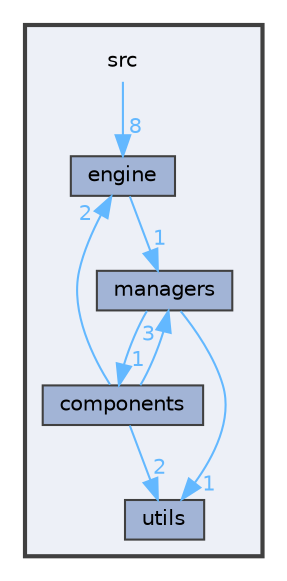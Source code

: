 digraph "src"
{
 // LATEX_PDF_SIZE
  bgcolor="transparent";
  edge [fontname=Helvetica,fontsize=10,labelfontname=Helvetica,labelfontsize=10];
  node [fontname=Helvetica,fontsize=10,shape=box,height=0.2,width=0.4];
  compound=true
  subgraph clusterdir_68267d1309a1af8e8297ef4c3efbcdba {
    graph [ bgcolor="#edf0f7", pencolor="grey25", label="", fontname=Helvetica,fontsize=10 style="filled,bold", URL="dir_68267d1309a1af8e8297ef4c3efbcdba.html",tooltip=""]
    dir_68267d1309a1af8e8297ef4c3efbcdba [shape=plaintext, label="src"];
  dir_3c4c7c1a85608ccd561c026bec818e51 [label="components", fillcolor="#a2b4d6", color="grey25", style="filled", URL="dir_3c4c7c1a85608ccd561c026bec818e51.html",tooltip=""];
  dir_2052808828190f934b76e979ee65af8a [label="engine", fillcolor="#a2b4d6", color="grey25", style="filled", URL="dir_2052808828190f934b76e979ee65af8a.html",tooltip=""];
  dir_da1d252641c1d690e9226c1cabf97c78 [label="managers", fillcolor="#a2b4d6", color="grey25", style="filled", URL="dir_da1d252641c1d690e9226c1cabf97c78.html",tooltip=""];
  dir_313caf1132e152dd9b58bea13a4052ca [label="utils", fillcolor="#a2b4d6", color="grey25", style="filled", URL="dir_313caf1132e152dd9b58bea13a4052ca.html",tooltip=""];
  }
  dir_68267d1309a1af8e8297ef4c3efbcdba->dir_2052808828190f934b76e979ee65af8a [headlabel="8", labeldistance=1.5 headhref="dir_000011_000003.html" color="steelblue1" fontcolor="steelblue1"];
  dir_3c4c7c1a85608ccd561c026bec818e51->dir_2052808828190f934b76e979ee65af8a [headlabel="2", labeldistance=1.5 headhref="dir_000001_000003.html" color="steelblue1" fontcolor="steelblue1"];
  dir_3c4c7c1a85608ccd561c026bec818e51->dir_313caf1132e152dd9b58bea13a4052ca [headlabel="2", labeldistance=1.5 headhref="dir_000001_000013.html" color="steelblue1" fontcolor="steelblue1"];
  dir_3c4c7c1a85608ccd561c026bec818e51->dir_da1d252641c1d690e9226c1cabf97c78 [headlabel="3", labeldistance=1.5 headhref="dir_000001_000006.html" color="steelblue1" fontcolor="steelblue1"];
  dir_2052808828190f934b76e979ee65af8a->dir_da1d252641c1d690e9226c1cabf97c78 [headlabel="1", labeldistance=1.5 headhref="dir_000003_000006.html" color="steelblue1" fontcolor="steelblue1"];
  dir_da1d252641c1d690e9226c1cabf97c78->dir_313caf1132e152dd9b58bea13a4052ca [headlabel="1", labeldistance=1.5 headhref="dir_000006_000013.html" color="steelblue1" fontcolor="steelblue1"];
  dir_da1d252641c1d690e9226c1cabf97c78->dir_3c4c7c1a85608ccd561c026bec818e51 [headlabel="1", labeldistance=1.5 headhref="dir_000006_000001.html" color="steelblue1" fontcolor="steelblue1"];
}
